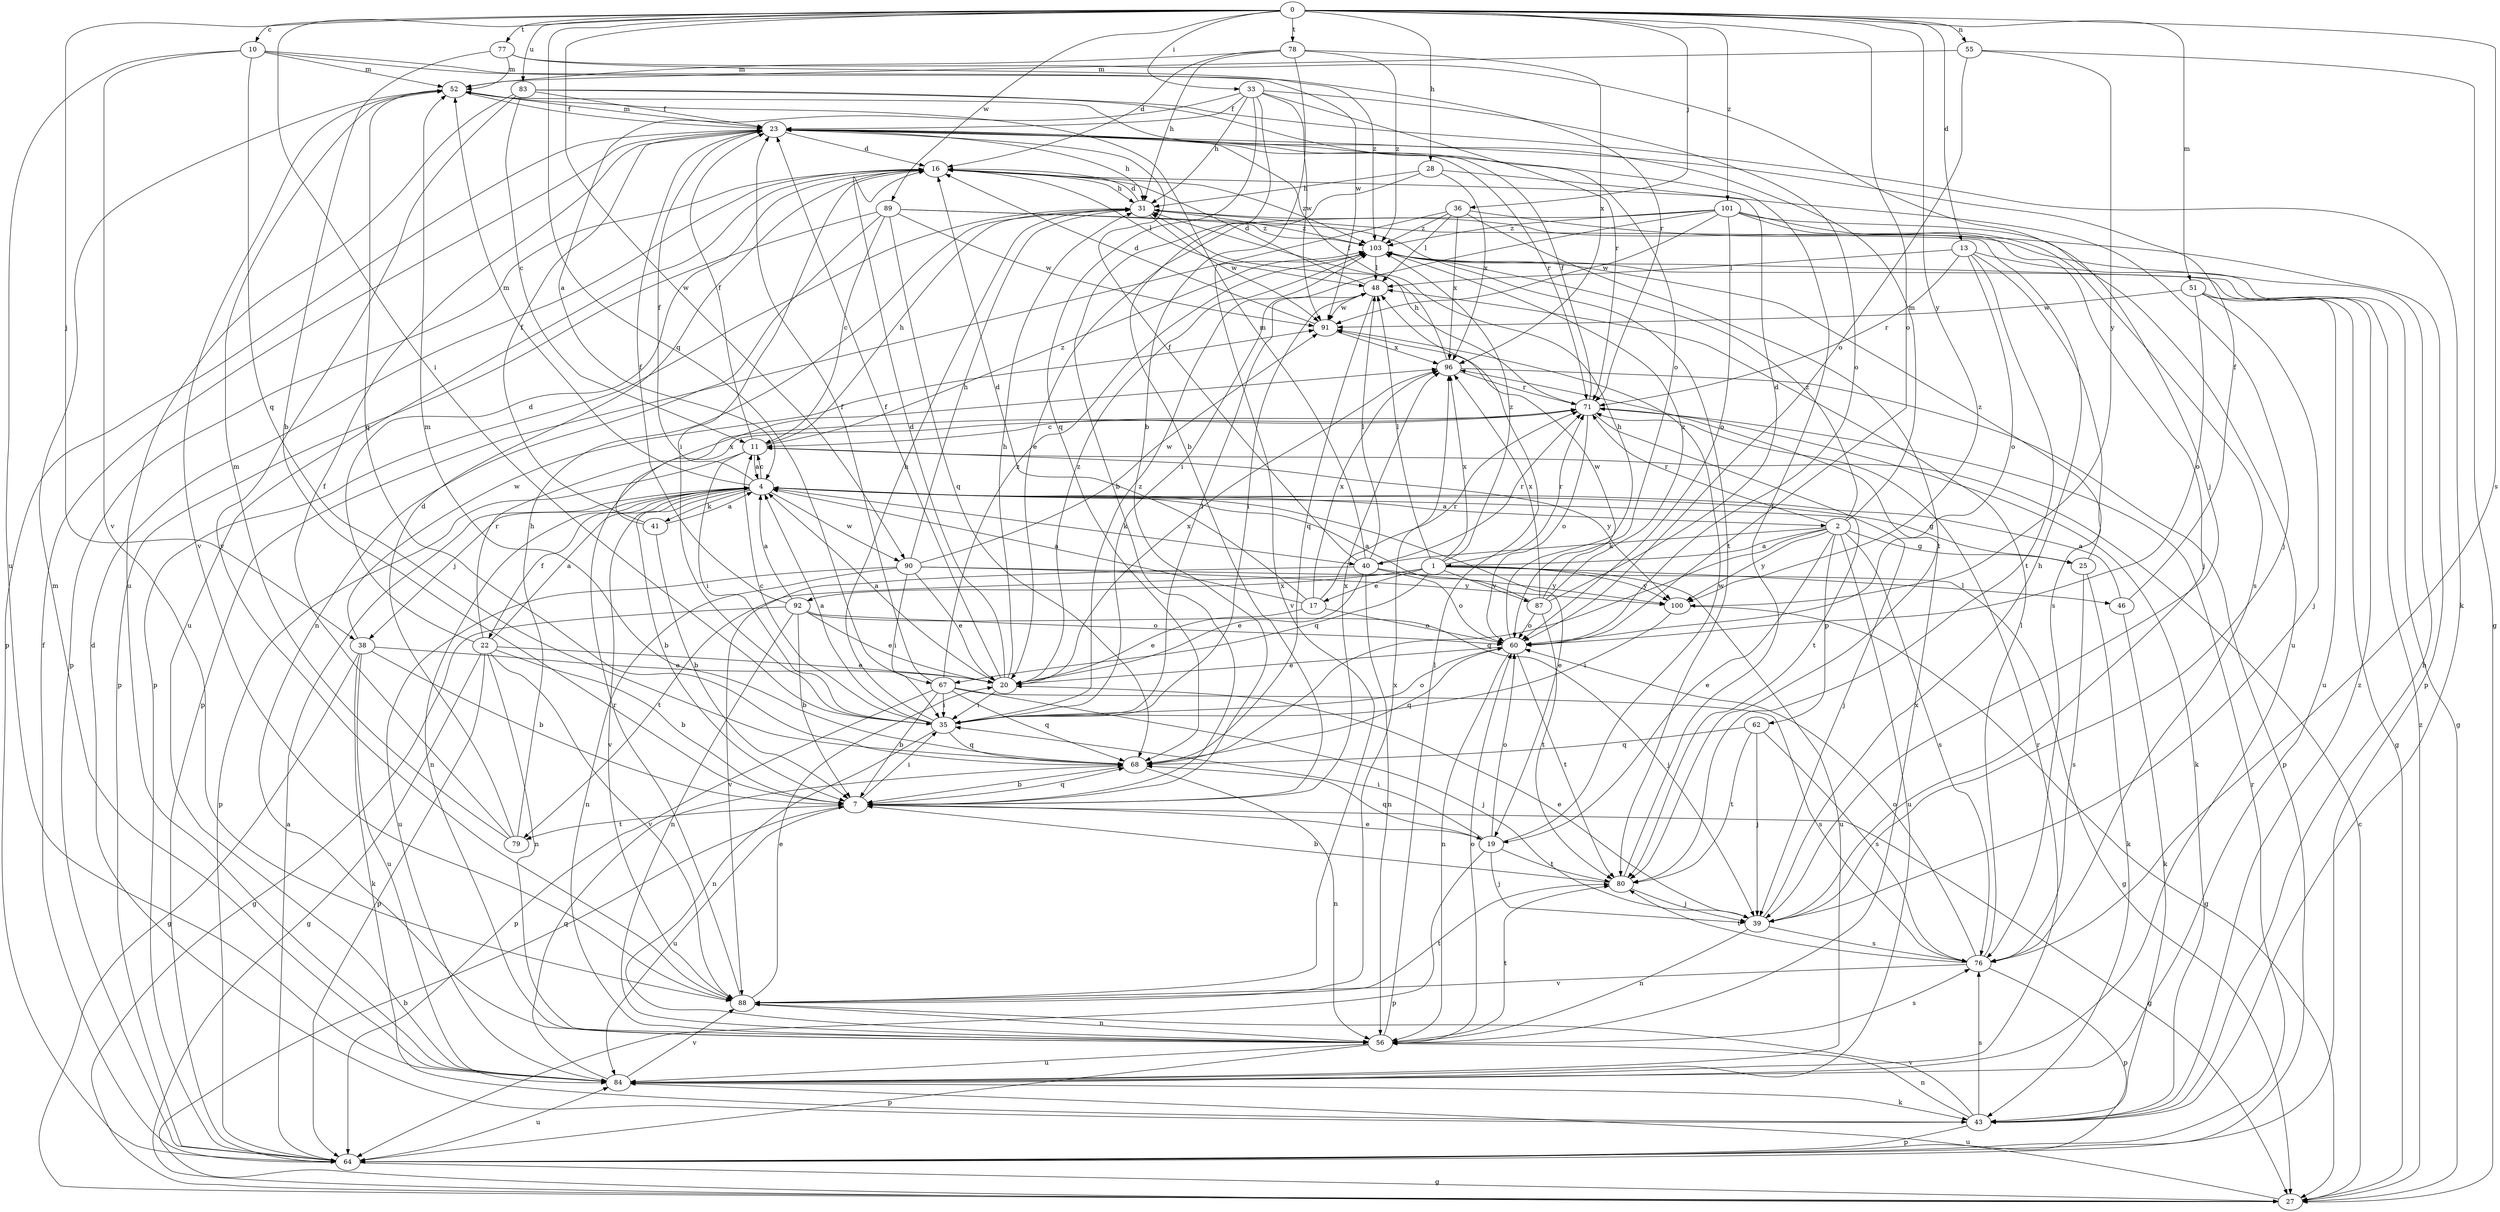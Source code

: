 strict digraph  {
0;
1;
2;
4;
7;
10;
11;
13;
16;
17;
19;
20;
22;
23;
25;
27;
28;
31;
33;
35;
36;
38;
39;
40;
41;
43;
46;
48;
51;
52;
55;
56;
60;
62;
64;
67;
68;
71;
76;
77;
78;
79;
80;
83;
84;
87;
88;
89;
90;
91;
92;
96;
100;
101;
103;
0 -> 10  [label=c];
0 -> 13  [label=d];
0 -> 28  [label=h];
0 -> 33  [label=i];
0 -> 35  [label=i];
0 -> 36  [label=j];
0 -> 38  [label=j];
0 -> 51  [label=m];
0 -> 55  [label=n];
0 -> 60  [label=o];
0 -> 67  [label=q];
0 -> 76  [label=s];
0 -> 77  [label=t];
0 -> 78  [label=t];
0 -> 83  [label=u];
0 -> 89  [label=w];
0 -> 90  [label=w];
0 -> 100  [label=y];
0 -> 101  [label=z];
1 -> 17  [label=e];
1 -> 46  [label=l];
1 -> 48  [label=l];
1 -> 67  [label=q];
1 -> 71  [label=r];
1 -> 79  [label=t];
1 -> 84  [label=u];
1 -> 87  [label=v];
1 -> 92  [label=x];
1 -> 96  [label=x];
1 -> 100  [label=y];
1 -> 103  [label=z];
2 -> 1  [label=a];
2 -> 19  [label=e];
2 -> 25  [label=g];
2 -> 40  [label=k];
2 -> 52  [label=m];
2 -> 62  [label=p];
2 -> 68  [label=q];
2 -> 71  [label=r];
2 -> 76  [label=s];
2 -> 84  [label=u];
2 -> 100  [label=y];
2 -> 103  [label=z];
4 -> 2  [label=a];
4 -> 7  [label=b];
4 -> 11  [label=c];
4 -> 19  [label=e];
4 -> 22  [label=f];
4 -> 23  [label=f];
4 -> 25  [label=g];
4 -> 38  [label=j];
4 -> 39  [label=j];
4 -> 40  [label=k];
4 -> 41  [label=k];
4 -> 52  [label=m];
4 -> 56  [label=n];
4 -> 88  [label=v];
4 -> 90  [label=w];
7 -> 19  [label=e];
7 -> 27  [label=g];
7 -> 35  [label=i];
7 -> 68  [label=q];
7 -> 79  [label=t];
7 -> 84  [label=u];
7 -> 96  [label=x];
10 -> 52  [label=m];
10 -> 68  [label=q];
10 -> 71  [label=r];
10 -> 84  [label=u];
10 -> 88  [label=v];
10 -> 91  [label=w];
11 -> 4  [label=a];
11 -> 23  [label=f];
11 -> 31  [label=h];
11 -> 35  [label=i];
11 -> 64  [label=p];
11 -> 100  [label=y];
11 -> 103  [label=z];
13 -> 27  [label=g];
13 -> 48  [label=l];
13 -> 60  [label=o];
13 -> 71  [label=r];
13 -> 76  [label=s];
13 -> 80  [label=t];
16 -> 31  [label=h];
16 -> 35  [label=i];
16 -> 48  [label=l];
16 -> 64  [label=p];
16 -> 84  [label=u];
16 -> 103  [label=z];
17 -> 4  [label=a];
17 -> 16  [label=d];
17 -> 20  [label=e];
17 -> 60  [label=o];
17 -> 71  [label=r];
17 -> 96  [label=x];
19 -> 35  [label=i];
19 -> 39  [label=j];
19 -> 60  [label=o];
19 -> 64  [label=p];
19 -> 68  [label=q];
19 -> 80  [label=t];
19 -> 91  [label=w];
20 -> 4  [label=a];
20 -> 16  [label=d];
20 -> 23  [label=f];
20 -> 31  [label=h];
20 -> 35  [label=i];
20 -> 96  [label=x];
20 -> 103  [label=z];
22 -> 4  [label=a];
22 -> 7  [label=b];
22 -> 16  [label=d];
22 -> 20  [label=e];
22 -> 27  [label=g];
22 -> 56  [label=n];
22 -> 64  [label=p];
22 -> 71  [label=r];
22 -> 88  [label=v];
23 -> 16  [label=d];
23 -> 31  [label=h];
23 -> 52  [label=m];
23 -> 64  [label=p];
23 -> 71  [label=r];
25 -> 43  [label=k];
25 -> 76  [label=s];
25 -> 103  [label=z];
27 -> 7  [label=b];
27 -> 11  [label=c];
27 -> 84  [label=u];
27 -> 103  [label=z];
28 -> 7  [label=b];
28 -> 31  [label=h];
28 -> 39  [label=j];
28 -> 96  [label=x];
31 -> 16  [label=d];
31 -> 64  [label=p];
31 -> 91  [label=w];
31 -> 103  [label=z];
33 -> 4  [label=a];
33 -> 7  [label=b];
33 -> 23  [label=f];
33 -> 31  [label=h];
33 -> 60  [label=o];
33 -> 68  [label=q];
33 -> 71  [label=r];
33 -> 91  [label=w];
35 -> 4  [label=a];
35 -> 11  [label=c];
35 -> 31  [label=h];
35 -> 48  [label=l];
35 -> 56  [label=n];
35 -> 60  [label=o];
35 -> 68  [label=q];
35 -> 103  [label=z];
36 -> 48  [label=l];
36 -> 64  [label=p];
36 -> 80  [label=t];
36 -> 88  [label=v];
36 -> 96  [label=x];
36 -> 103  [label=z];
38 -> 7  [label=b];
38 -> 20  [label=e];
38 -> 27  [label=g];
38 -> 43  [label=k];
38 -> 84  [label=u];
38 -> 91  [label=w];
39 -> 20  [label=e];
39 -> 31  [label=h];
39 -> 56  [label=n];
39 -> 76  [label=s];
40 -> 20  [label=e];
40 -> 23  [label=f];
40 -> 48  [label=l];
40 -> 52  [label=m];
40 -> 56  [label=n];
40 -> 60  [label=o];
40 -> 71  [label=r];
40 -> 88  [label=v];
40 -> 100  [label=y];
41 -> 4  [label=a];
41 -> 7  [label=b];
41 -> 23  [label=f];
41 -> 96  [label=x];
43 -> 16  [label=d];
43 -> 31  [label=h];
43 -> 56  [label=n];
43 -> 64  [label=p];
43 -> 76  [label=s];
43 -> 88  [label=v];
43 -> 103  [label=z];
46 -> 4  [label=a];
46 -> 23  [label=f];
46 -> 43  [label=k];
48 -> 16  [label=d];
48 -> 35  [label=i];
48 -> 68  [label=q];
48 -> 91  [label=w];
51 -> 27  [label=g];
51 -> 39  [label=j];
51 -> 60  [label=o];
51 -> 84  [label=u];
51 -> 91  [label=w];
52 -> 23  [label=f];
52 -> 68  [label=q];
52 -> 88  [label=v];
55 -> 27  [label=g];
55 -> 52  [label=m];
55 -> 60  [label=o];
55 -> 100  [label=y];
56 -> 48  [label=l];
56 -> 60  [label=o];
56 -> 64  [label=p];
56 -> 76  [label=s];
56 -> 80  [label=t];
56 -> 84  [label=u];
56 -> 96  [label=x];
60 -> 20  [label=e];
60 -> 31  [label=h];
60 -> 56  [label=n];
60 -> 68  [label=q];
60 -> 80  [label=t];
62 -> 39  [label=j];
62 -> 68  [label=q];
62 -> 76  [label=s];
62 -> 80  [label=t];
64 -> 4  [label=a];
64 -> 23  [label=f];
64 -> 27  [label=g];
64 -> 71  [label=r];
64 -> 84  [label=u];
67 -> 7  [label=b];
67 -> 23  [label=f];
67 -> 35  [label=i];
67 -> 39  [label=j];
67 -> 64  [label=p];
67 -> 68  [label=q];
67 -> 76  [label=s];
67 -> 103  [label=z];
68 -> 7  [label=b];
68 -> 52  [label=m];
68 -> 56  [label=n];
71 -> 11  [label=c];
71 -> 23  [label=f];
71 -> 31  [label=h];
71 -> 43  [label=k];
71 -> 60  [label=o];
71 -> 80  [label=t];
76 -> 48  [label=l];
76 -> 60  [label=o];
76 -> 64  [label=p];
76 -> 80  [label=t];
76 -> 88  [label=v];
77 -> 7  [label=b];
77 -> 39  [label=j];
77 -> 52  [label=m];
77 -> 103  [label=z];
78 -> 7  [label=b];
78 -> 16  [label=d];
78 -> 31  [label=h];
78 -> 52  [label=m];
78 -> 96  [label=x];
78 -> 103  [label=z];
79 -> 16  [label=d];
79 -> 23  [label=f];
79 -> 31  [label=h];
79 -> 52  [label=m];
80 -> 7  [label=b];
80 -> 23  [label=f];
80 -> 39  [label=j];
83 -> 11  [label=c];
83 -> 23  [label=f];
83 -> 43  [label=k];
83 -> 60  [label=o];
83 -> 84  [label=u];
83 -> 88  [label=v];
84 -> 43  [label=k];
84 -> 52  [label=m];
84 -> 68  [label=q];
84 -> 71  [label=r];
84 -> 88  [label=v];
87 -> 4  [label=a];
87 -> 16  [label=d];
87 -> 60  [label=o];
87 -> 80  [label=t];
87 -> 91  [label=w];
87 -> 96  [label=x];
87 -> 103  [label=z];
88 -> 20  [label=e];
88 -> 56  [label=n];
88 -> 71  [label=r];
88 -> 80  [label=t];
88 -> 96  [label=x];
89 -> 11  [label=c];
89 -> 56  [label=n];
89 -> 64  [label=p];
89 -> 68  [label=q];
89 -> 80  [label=t];
89 -> 91  [label=w];
89 -> 103  [label=z];
90 -> 20  [label=e];
90 -> 27  [label=g];
90 -> 31  [label=h];
90 -> 35  [label=i];
90 -> 56  [label=n];
90 -> 84  [label=u];
90 -> 91  [label=w];
90 -> 100  [label=y];
91 -> 16  [label=d];
91 -> 96  [label=x];
92 -> 4  [label=a];
92 -> 7  [label=b];
92 -> 20  [label=e];
92 -> 23  [label=f];
92 -> 27  [label=g];
92 -> 39  [label=j];
92 -> 56  [label=n];
92 -> 60  [label=o];
96 -> 23  [label=f];
96 -> 64  [label=p];
96 -> 71  [label=r];
100 -> 27  [label=g];
100 -> 35  [label=i];
101 -> 20  [label=e];
101 -> 35  [label=i];
101 -> 39  [label=j];
101 -> 60  [label=o];
101 -> 76  [label=s];
101 -> 84  [label=u];
101 -> 91  [label=w];
101 -> 103  [label=z];
103 -> 48  [label=l];
103 -> 64  [label=p];
}
